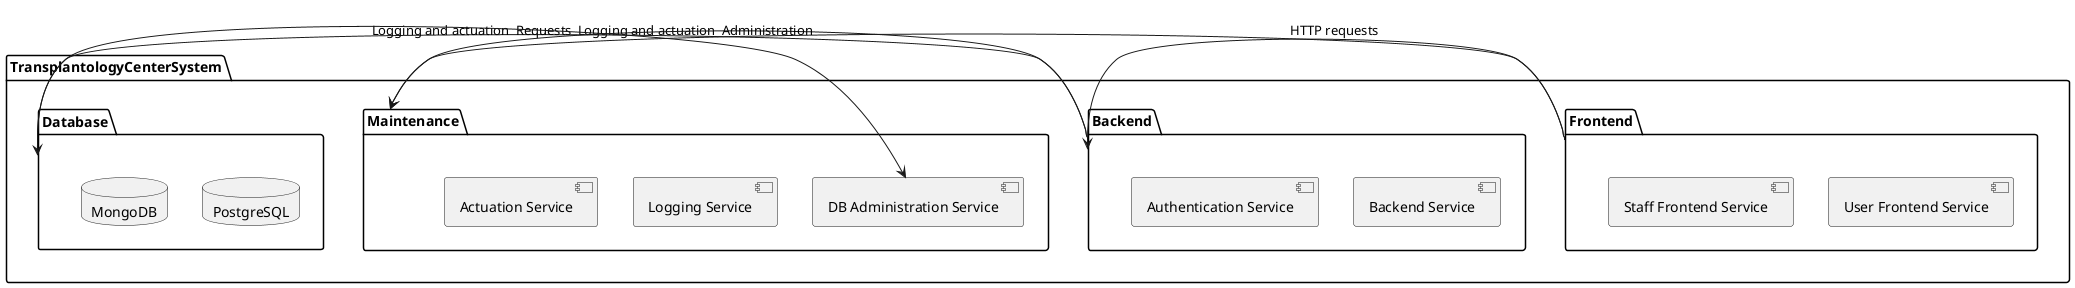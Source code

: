 @startuml
package TransplantologyCenterSystem{
    package Frontend {
        component "User Frontend Service" as UserFrontendService
        component "Staff Frontend Service" as StaffFrontendService
    }
    package Backend {
        component "Backend Service" as BackendService
        component "Authentication Service" as AuthenticationService
    }
    package Maintenance {
        component "Logging Service" as LoggingService
        component "Actuation Service" as ActuationService
        component "DB Administration Service" as DBAdministrationService
    }
    package Database {
        database "PostgreSQL" as PostgreSQL
        database "MongoDB" as MongoDB
    }
}

Frontend -> Backend : HTTP requests
Frontend -> Maintenance : Logging and actuation
Backend -> Database : Requests
Backend -> Maintenance : Logging and actuation
Database -> DBAdministrationService : Administration

@enduml
